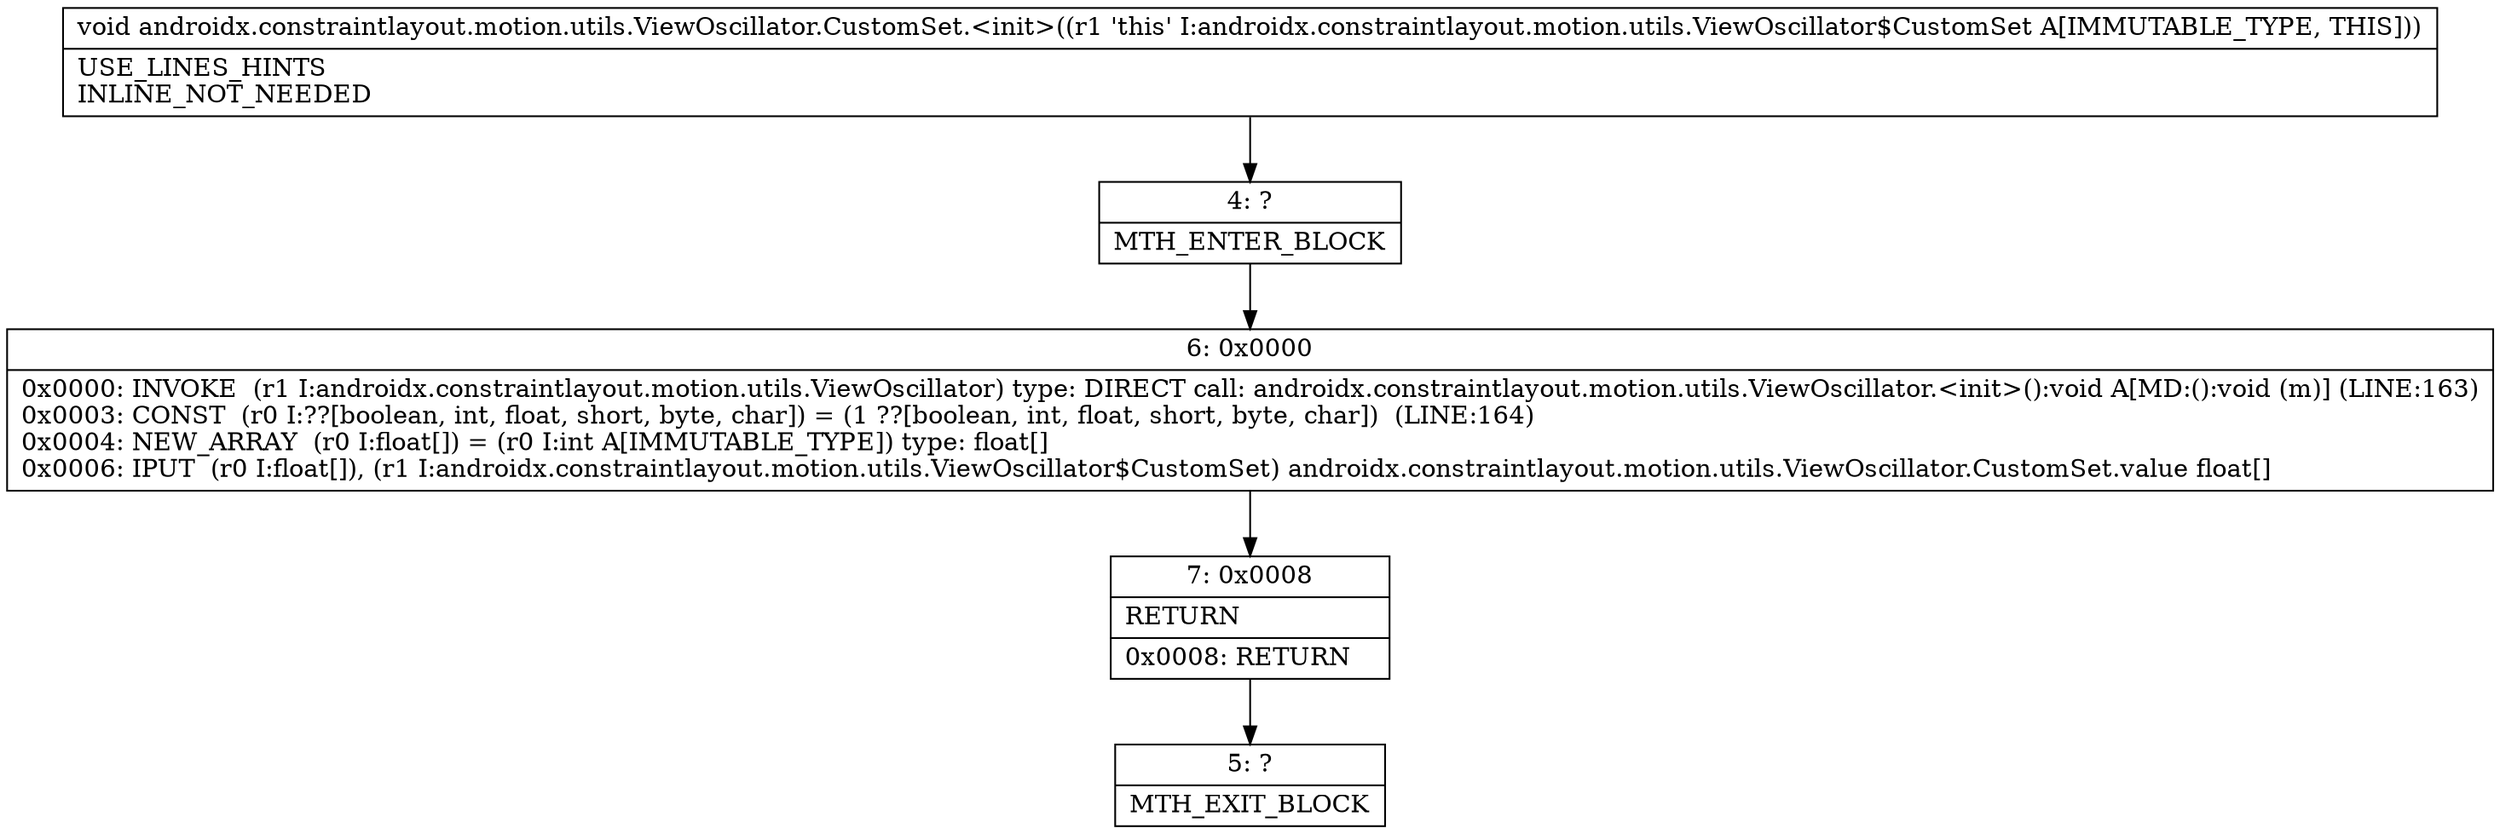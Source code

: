 digraph "CFG forandroidx.constraintlayout.motion.utils.ViewOscillator.CustomSet.\<init\>()V" {
Node_4 [shape=record,label="{4\:\ ?|MTH_ENTER_BLOCK\l}"];
Node_6 [shape=record,label="{6\:\ 0x0000|0x0000: INVOKE  (r1 I:androidx.constraintlayout.motion.utils.ViewOscillator) type: DIRECT call: androidx.constraintlayout.motion.utils.ViewOscillator.\<init\>():void A[MD:():void (m)] (LINE:163)\l0x0003: CONST  (r0 I:??[boolean, int, float, short, byte, char]) = (1 ??[boolean, int, float, short, byte, char])  (LINE:164)\l0x0004: NEW_ARRAY  (r0 I:float[]) = (r0 I:int A[IMMUTABLE_TYPE]) type: float[] \l0x0006: IPUT  (r0 I:float[]), (r1 I:androidx.constraintlayout.motion.utils.ViewOscillator$CustomSet) androidx.constraintlayout.motion.utils.ViewOscillator.CustomSet.value float[] \l}"];
Node_7 [shape=record,label="{7\:\ 0x0008|RETURN\l|0x0008: RETURN   \l}"];
Node_5 [shape=record,label="{5\:\ ?|MTH_EXIT_BLOCK\l}"];
MethodNode[shape=record,label="{void androidx.constraintlayout.motion.utils.ViewOscillator.CustomSet.\<init\>((r1 'this' I:androidx.constraintlayout.motion.utils.ViewOscillator$CustomSet A[IMMUTABLE_TYPE, THIS]))  | USE_LINES_HINTS\lINLINE_NOT_NEEDED\l}"];
MethodNode -> Node_4;Node_4 -> Node_6;
Node_6 -> Node_7;
Node_7 -> Node_5;
}

